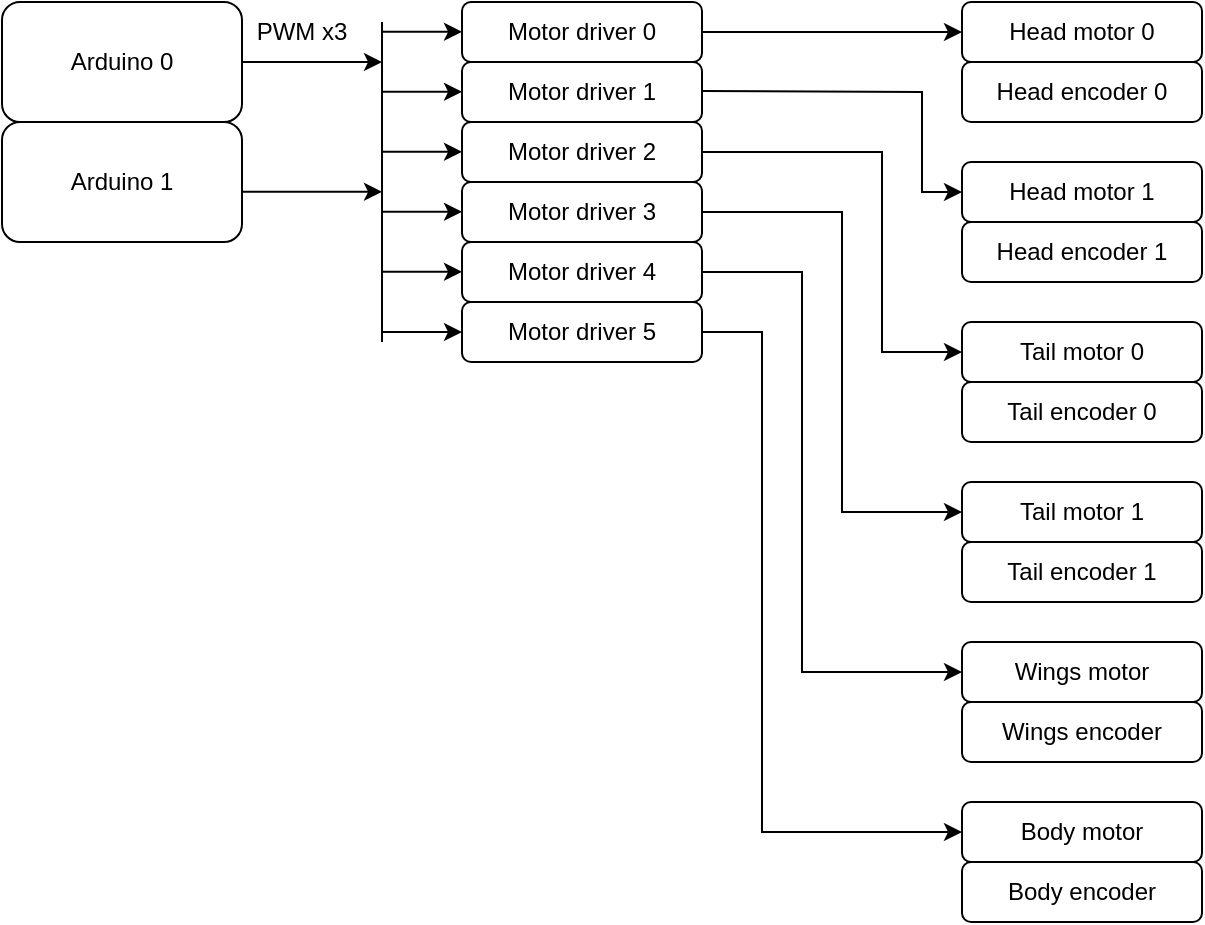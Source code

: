 <mxfile version="20.5.3" type="github">
  <diagram id="bVXuVBvyYeP3UB7t1bTR" name="Page-1">
    <mxGraphModel dx="675" dy="390" grid="1" gridSize="10" guides="1" tooltips="1" connect="1" arrows="1" fold="1" page="1" pageScale="1" pageWidth="850" pageHeight="1100" math="0" shadow="0">
      <root>
        <mxCell id="0" />
        <mxCell id="1" parent="0" />
        <mxCell id="CeexQBsngMKWRdjRGY8y-2" value="Head motor 0" style="rounded=1;whiteSpace=wrap;html=1;" vertex="1" parent="1">
          <mxGeometry x="690" y="60" width="120" height="30" as="geometry" />
        </mxCell>
        <mxCell id="CeexQBsngMKWRdjRGY8y-4" value="Head encoder 0" style="rounded=1;whiteSpace=wrap;html=1;" vertex="1" parent="1">
          <mxGeometry x="690" y="90" width="120" height="30" as="geometry" />
        </mxCell>
        <mxCell id="CeexQBsngMKWRdjRGY8y-5" value="Head motor 1" style="rounded=1;whiteSpace=wrap;html=1;" vertex="1" parent="1">
          <mxGeometry x="690" y="140" width="120" height="30" as="geometry" />
        </mxCell>
        <mxCell id="CeexQBsngMKWRdjRGY8y-6" value="Head encoder 1" style="rounded=1;whiteSpace=wrap;html=1;" vertex="1" parent="1">
          <mxGeometry x="690" y="170" width="120" height="30" as="geometry" />
        </mxCell>
        <mxCell id="CeexQBsngMKWRdjRGY8y-7" value="Tail motor 0" style="rounded=1;whiteSpace=wrap;html=1;" vertex="1" parent="1">
          <mxGeometry x="690" y="220" width="120" height="30" as="geometry" />
        </mxCell>
        <mxCell id="CeexQBsngMKWRdjRGY8y-8" value="Tail encoder 0" style="rounded=1;whiteSpace=wrap;html=1;" vertex="1" parent="1">
          <mxGeometry x="690" y="250" width="120" height="30" as="geometry" />
        </mxCell>
        <mxCell id="CeexQBsngMKWRdjRGY8y-9" value="Tail motor 1" style="rounded=1;whiteSpace=wrap;html=1;" vertex="1" parent="1">
          <mxGeometry x="690" y="300" width="120" height="30" as="geometry" />
        </mxCell>
        <mxCell id="CeexQBsngMKWRdjRGY8y-10" value="Tail encoder 1" style="rounded=1;whiteSpace=wrap;html=1;" vertex="1" parent="1">
          <mxGeometry x="690" y="330" width="120" height="30" as="geometry" />
        </mxCell>
        <mxCell id="CeexQBsngMKWRdjRGY8y-12" value="Wings motor" style="rounded=1;whiteSpace=wrap;html=1;" vertex="1" parent="1">
          <mxGeometry x="690" y="380" width="120" height="30" as="geometry" />
        </mxCell>
        <mxCell id="CeexQBsngMKWRdjRGY8y-13" value="Wings encoder" style="rounded=1;whiteSpace=wrap;html=1;" vertex="1" parent="1">
          <mxGeometry x="690" y="410" width="120" height="30" as="geometry" />
        </mxCell>
        <mxCell id="CeexQBsngMKWRdjRGY8y-14" value="Body motor" style="rounded=1;whiteSpace=wrap;html=1;" vertex="1" parent="1">
          <mxGeometry x="690" y="460" width="120" height="30" as="geometry" />
        </mxCell>
        <mxCell id="CeexQBsngMKWRdjRGY8y-15" value="Body encoder" style="rounded=1;whiteSpace=wrap;html=1;" vertex="1" parent="1">
          <mxGeometry x="690" y="490" width="120" height="30" as="geometry" />
        </mxCell>
        <mxCell id="CeexQBsngMKWRdjRGY8y-16" value="Motor driver 0" style="rounded=1;whiteSpace=wrap;html=1;" vertex="1" parent="1">
          <mxGeometry x="440" y="60" width="120" height="30" as="geometry" />
        </mxCell>
        <mxCell id="CeexQBsngMKWRdjRGY8y-17" value="Motor driver 1" style="rounded=1;whiteSpace=wrap;html=1;" vertex="1" parent="1">
          <mxGeometry x="440" y="90" width="120" height="30" as="geometry" />
        </mxCell>
        <mxCell id="CeexQBsngMKWRdjRGY8y-18" value="Motor driver 2" style="rounded=1;whiteSpace=wrap;html=1;" vertex="1" parent="1">
          <mxGeometry x="440" y="120" width="120" height="30" as="geometry" />
        </mxCell>
        <mxCell id="CeexQBsngMKWRdjRGY8y-19" value="Motor driver 3" style="rounded=1;whiteSpace=wrap;html=1;" vertex="1" parent="1">
          <mxGeometry x="440" y="150" width="120" height="30" as="geometry" />
        </mxCell>
        <mxCell id="CeexQBsngMKWRdjRGY8y-20" value="Motor driver 4" style="rounded=1;whiteSpace=wrap;html=1;" vertex="1" parent="1">
          <mxGeometry x="440" y="180" width="120" height="30" as="geometry" />
        </mxCell>
        <mxCell id="CeexQBsngMKWRdjRGY8y-21" value="Motor driver 5" style="rounded=1;whiteSpace=wrap;html=1;" vertex="1" parent="1">
          <mxGeometry x="440" y="210" width="120" height="30" as="geometry" />
        </mxCell>
        <mxCell id="CeexQBsngMKWRdjRGY8y-24" value="" style="endArrow=classic;html=1;rounded=0;exitX=1;exitY=0.5;exitDx=0;exitDy=0;entryX=0;entryY=0.5;entryDx=0;entryDy=0;" edge="1" parent="1" source="CeexQBsngMKWRdjRGY8y-16" target="CeexQBsngMKWRdjRGY8y-2">
          <mxGeometry width="50" height="50" relative="1" as="geometry">
            <mxPoint x="790" y="310" as="sourcePoint" />
            <mxPoint x="840" y="260" as="targetPoint" />
          </mxGeometry>
        </mxCell>
        <mxCell id="CeexQBsngMKWRdjRGY8y-25" value="" style="endArrow=classic;html=1;rounded=0;exitX=1;exitY=0.5;exitDx=0;exitDy=0;entryX=0;entryY=0.5;entryDx=0;entryDy=0;" edge="1" parent="1" target="CeexQBsngMKWRdjRGY8y-5">
          <mxGeometry width="50" height="50" relative="1" as="geometry">
            <mxPoint x="560" y="104.5" as="sourcePoint" />
            <mxPoint x="690" y="104.5" as="targetPoint" />
            <Array as="points">
              <mxPoint x="670" y="105" />
              <mxPoint x="670" y="155" />
            </Array>
          </mxGeometry>
        </mxCell>
        <mxCell id="CeexQBsngMKWRdjRGY8y-26" value="" style="endArrow=classic;html=1;rounded=0;entryX=0;entryY=0.5;entryDx=0;entryDy=0;exitX=1;exitY=0.5;exitDx=0;exitDy=0;" edge="1" parent="1" source="CeexQBsngMKWRdjRGY8y-18" target="CeexQBsngMKWRdjRGY8y-7">
          <mxGeometry width="50" height="50" relative="1" as="geometry">
            <mxPoint x="560" y="140" as="sourcePoint" />
            <mxPoint x="690" y="190.25" as="targetPoint" />
            <Array as="points">
              <mxPoint x="650" y="135" />
              <mxPoint x="650" y="235" />
            </Array>
          </mxGeometry>
        </mxCell>
        <mxCell id="CeexQBsngMKWRdjRGY8y-27" value="" style="endArrow=classic;html=1;rounded=0;entryX=0;entryY=0.5;entryDx=0;entryDy=0;exitX=1;exitY=0.5;exitDx=0;exitDy=0;" edge="1" parent="1" source="CeexQBsngMKWRdjRGY8y-19" target="CeexQBsngMKWRdjRGY8y-9">
          <mxGeometry width="50" height="50" relative="1" as="geometry">
            <mxPoint x="550" y="170" as="sourcePoint" />
            <mxPoint x="680" y="270" as="targetPoint" />
            <Array as="points">
              <mxPoint x="630" y="165" />
              <mxPoint x="630" y="315" />
            </Array>
          </mxGeometry>
        </mxCell>
        <mxCell id="CeexQBsngMKWRdjRGY8y-28" value="" style="endArrow=classic;html=1;rounded=0;entryX=0;entryY=0.5;entryDx=0;entryDy=0;exitX=1;exitY=0.5;exitDx=0;exitDy=0;" edge="1" parent="1" source="CeexQBsngMKWRdjRGY8y-20" target="CeexQBsngMKWRdjRGY8y-12">
          <mxGeometry width="50" height="50" relative="1" as="geometry">
            <mxPoint x="540" y="200" as="sourcePoint" />
            <mxPoint x="670" y="350" as="targetPoint" />
            <Array as="points">
              <mxPoint x="610" y="195" />
              <mxPoint x="610" y="395" />
            </Array>
          </mxGeometry>
        </mxCell>
        <mxCell id="CeexQBsngMKWRdjRGY8y-29" value="" style="endArrow=classic;html=1;rounded=0;entryX=0;entryY=0.5;entryDx=0;entryDy=0;exitX=1;exitY=0.5;exitDx=0;exitDy=0;" edge="1" parent="1" source="CeexQBsngMKWRdjRGY8y-21" target="CeexQBsngMKWRdjRGY8y-14">
          <mxGeometry width="50" height="50" relative="1" as="geometry">
            <mxPoint x="540" y="220" as="sourcePoint" />
            <mxPoint x="670" y="420" as="targetPoint" />
            <Array as="points">
              <mxPoint x="590" y="225" />
              <mxPoint x="590" y="475" />
            </Array>
          </mxGeometry>
        </mxCell>
        <mxCell id="CeexQBsngMKWRdjRGY8y-30" value="Arduino 0" style="rounded=1;whiteSpace=wrap;html=1;" vertex="1" parent="1">
          <mxGeometry x="210" y="60" width="120" height="60" as="geometry" />
        </mxCell>
        <mxCell id="CeexQBsngMKWRdjRGY8y-31" value="Arduino 1" style="rounded=1;whiteSpace=wrap;html=1;" vertex="1" parent="1">
          <mxGeometry x="210" y="120" width="120" height="60" as="geometry" />
        </mxCell>
        <mxCell id="CeexQBsngMKWRdjRGY8y-32" value="" style="endArrow=none;html=1;rounded=0;endFill=0;" edge="1" parent="1">
          <mxGeometry width="50" height="50" relative="1" as="geometry">
            <mxPoint x="400" y="70" as="sourcePoint" />
            <mxPoint x="400" y="230" as="targetPoint" />
          </mxGeometry>
        </mxCell>
        <mxCell id="CeexQBsngMKWRdjRGY8y-33" value="" style="endArrow=classic;html=1;rounded=0;entryX=0;entryY=0.5;entryDx=0;entryDy=0;" edge="1" parent="1" target="CeexQBsngMKWRdjRGY8y-21">
          <mxGeometry width="50" height="50" relative="1" as="geometry">
            <mxPoint x="400" y="225" as="sourcePoint" />
            <mxPoint x="460" y="170" as="targetPoint" />
          </mxGeometry>
        </mxCell>
        <mxCell id="CeexQBsngMKWRdjRGY8y-34" value="" style="endArrow=classic;html=1;rounded=0;entryX=0;entryY=0.5;entryDx=0;entryDy=0;" edge="1" parent="1">
          <mxGeometry width="50" height="50" relative="1" as="geometry">
            <mxPoint x="400" y="194.92" as="sourcePoint" />
            <mxPoint x="440" y="194.92" as="targetPoint" />
          </mxGeometry>
        </mxCell>
        <mxCell id="CeexQBsngMKWRdjRGY8y-35" value="" style="endArrow=classic;html=1;rounded=0;entryX=0;entryY=0.5;entryDx=0;entryDy=0;" edge="1" parent="1">
          <mxGeometry width="50" height="50" relative="1" as="geometry">
            <mxPoint x="400" y="164.92" as="sourcePoint" />
            <mxPoint x="440" y="164.92" as="targetPoint" />
          </mxGeometry>
        </mxCell>
        <mxCell id="CeexQBsngMKWRdjRGY8y-36" value="" style="endArrow=classic;html=1;rounded=0;entryX=0;entryY=0.5;entryDx=0;entryDy=0;" edge="1" parent="1">
          <mxGeometry width="50" height="50" relative="1" as="geometry">
            <mxPoint x="400" y="134.92" as="sourcePoint" />
            <mxPoint x="440" y="134.92" as="targetPoint" />
          </mxGeometry>
        </mxCell>
        <mxCell id="CeexQBsngMKWRdjRGY8y-37" value="" style="endArrow=classic;html=1;rounded=0;entryX=0;entryY=0.5;entryDx=0;entryDy=0;" edge="1" parent="1">
          <mxGeometry width="50" height="50" relative="1" as="geometry">
            <mxPoint x="400" y="104.92" as="sourcePoint" />
            <mxPoint x="440" y="104.92" as="targetPoint" />
          </mxGeometry>
        </mxCell>
        <mxCell id="CeexQBsngMKWRdjRGY8y-38" value="" style="endArrow=classic;html=1;rounded=0;entryX=0;entryY=0.5;entryDx=0;entryDy=0;" edge="1" parent="1">
          <mxGeometry width="50" height="50" relative="1" as="geometry">
            <mxPoint x="400" y="74.92" as="sourcePoint" />
            <mxPoint x="440" y="74.92" as="targetPoint" />
          </mxGeometry>
        </mxCell>
        <mxCell id="CeexQBsngMKWRdjRGY8y-39" value="" style="endArrow=classic;html=1;rounded=0;exitX=1;exitY=0.5;exitDx=0;exitDy=0;" edge="1" parent="1" source="CeexQBsngMKWRdjRGY8y-30">
          <mxGeometry width="50" height="50" relative="1" as="geometry">
            <mxPoint x="370" y="170" as="sourcePoint" />
            <mxPoint x="400" y="90" as="targetPoint" />
          </mxGeometry>
        </mxCell>
        <mxCell id="CeexQBsngMKWRdjRGY8y-40" value="" style="endArrow=classic;html=1;rounded=0;exitX=1;exitY=0.5;exitDx=0;exitDy=0;" edge="1" parent="1">
          <mxGeometry width="50" height="50" relative="1" as="geometry">
            <mxPoint x="330" y="154.93" as="sourcePoint" />
            <mxPoint x="400" y="154.93" as="targetPoint" />
          </mxGeometry>
        </mxCell>
        <mxCell id="CeexQBsngMKWRdjRGY8y-41" value="PWM x3" style="text;html=1;strokeColor=none;fillColor=none;align=center;verticalAlign=middle;whiteSpace=wrap;rounded=0;" vertex="1" parent="1">
          <mxGeometry x="330" y="60" width="60" height="30" as="geometry" />
        </mxCell>
      </root>
    </mxGraphModel>
  </diagram>
</mxfile>
